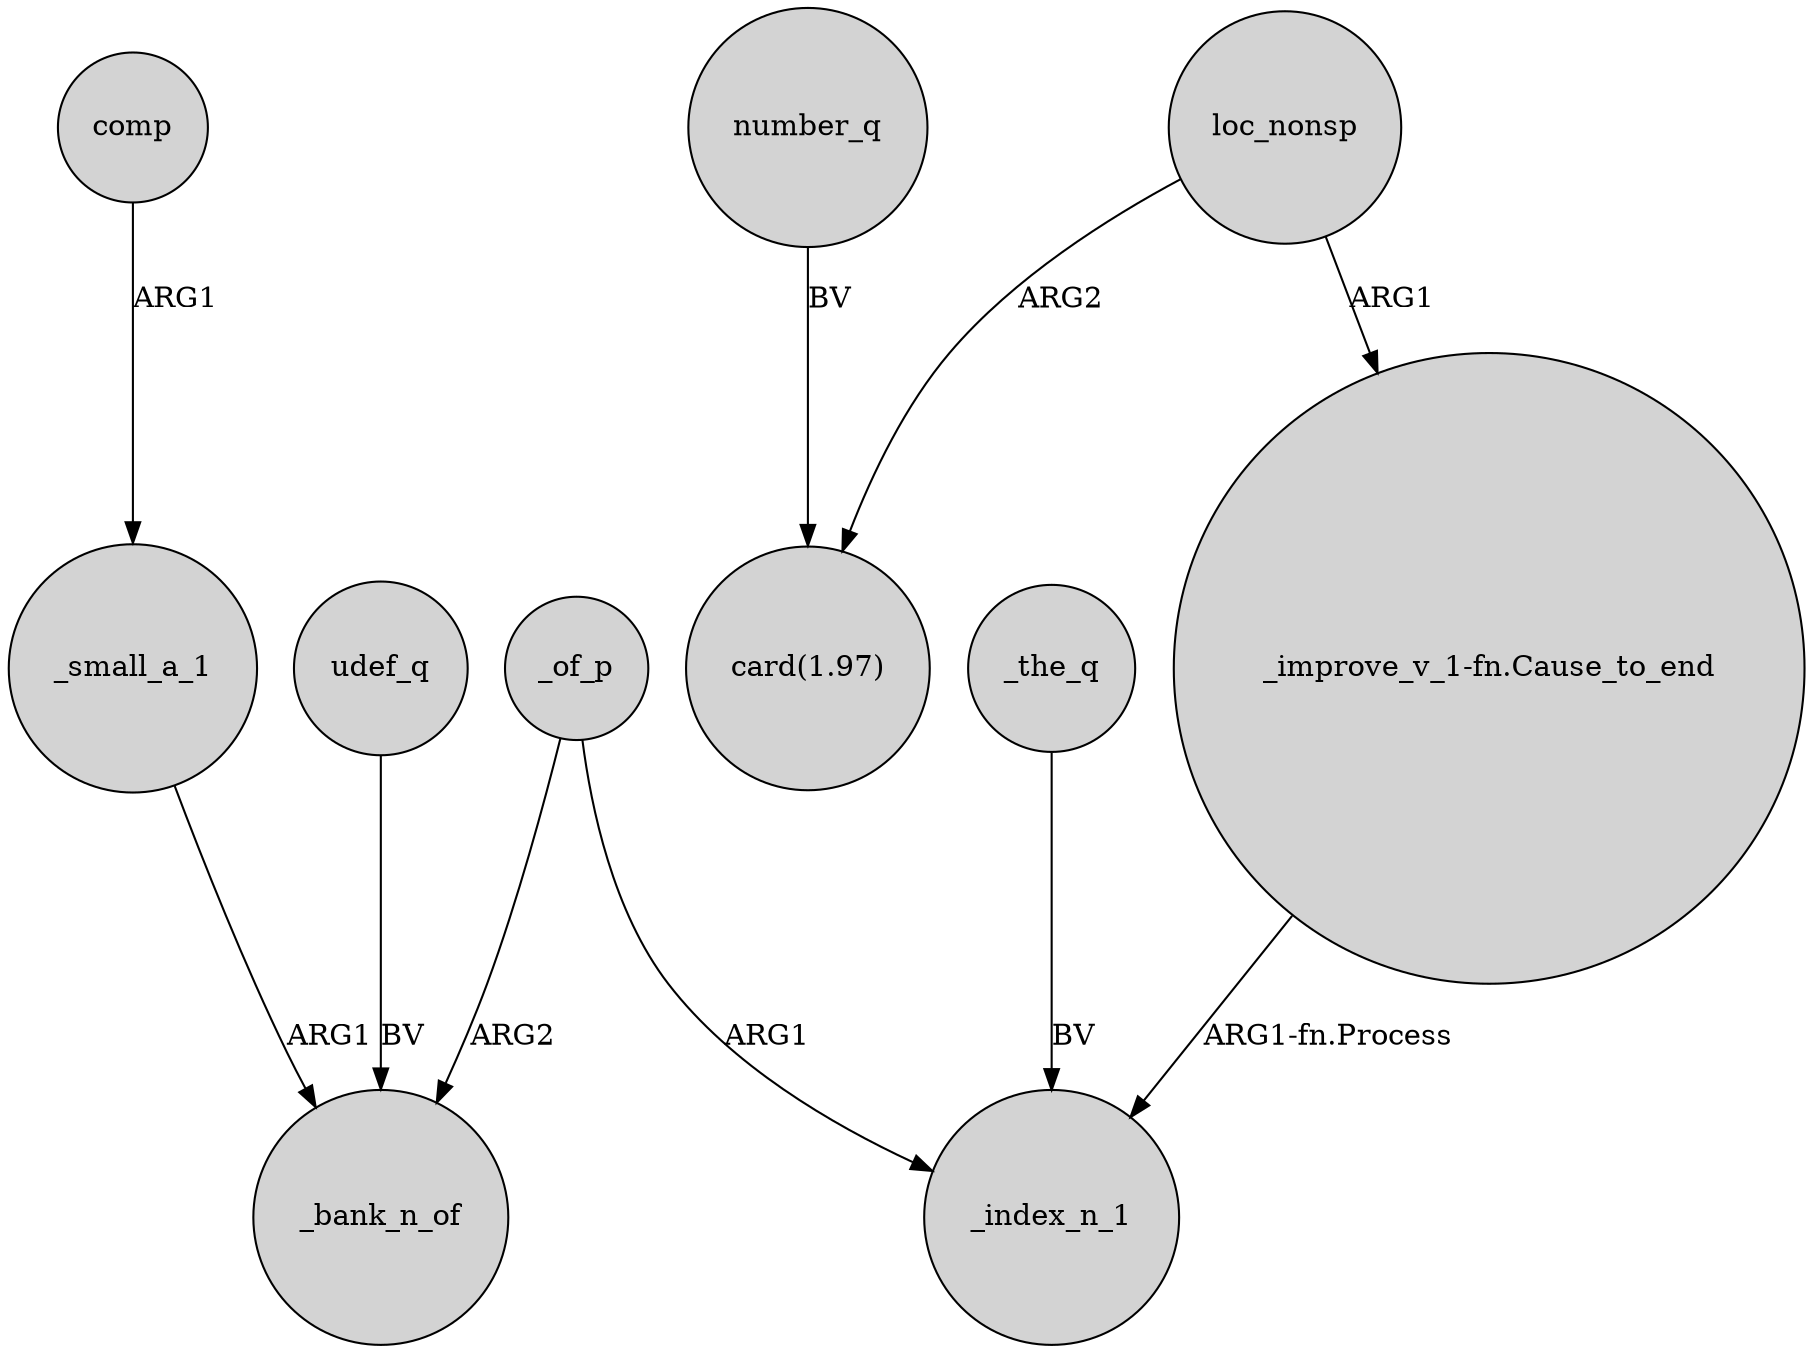 digraph {
	node [shape=circle style=filled]
	comp -> _small_a_1 [label=ARG1]
	_of_p -> _bank_n_of [label=ARG2]
	udef_q -> _bank_n_of [label=BV]
	loc_nonsp -> "card(1.97)" [label=ARG2]
	_the_q -> _index_n_1 [label=BV]
	"_improve_v_1-fn.Cause_to_end" -> _index_n_1 [label="ARG1-fn.Process"]
	_small_a_1 -> _bank_n_of [label=ARG1]
	_of_p -> _index_n_1 [label=ARG1]
	loc_nonsp -> "_improve_v_1-fn.Cause_to_end" [label=ARG1]
	number_q -> "card(1.97)" [label=BV]
}
